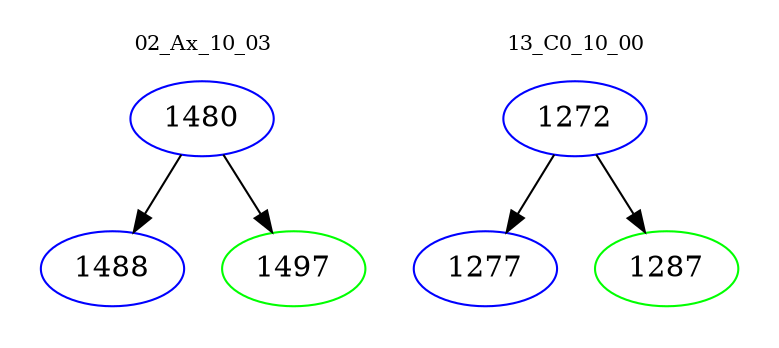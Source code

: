digraph{
subgraph cluster_0 {
color = white
label = "02_Ax_10_03";
fontsize=10;
T0_1480 [label="1480", color="blue"]
T0_1480 -> T0_1488 [color="black"]
T0_1488 [label="1488", color="blue"]
T0_1480 -> T0_1497 [color="black"]
T0_1497 [label="1497", color="green"]
}
subgraph cluster_1 {
color = white
label = "13_C0_10_00";
fontsize=10;
T1_1272 [label="1272", color="blue"]
T1_1272 -> T1_1277 [color="black"]
T1_1277 [label="1277", color="blue"]
T1_1272 -> T1_1287 [color="black"]
T1_1287 [label="1287", color="green"]
}
}
